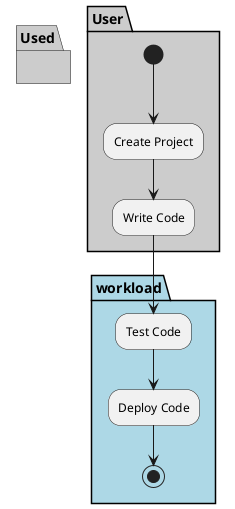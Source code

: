 @startuml

partition "workload" {

}

partition User  #cccccc {
  (*) --> "Create Project"
  --> "Write Code"
}

partition "workload" #lightblue {
  "Write Code" --> "Test Code"
  "Test Code" --> "Deploy Code"
  "Deploy Code" --> (*)
}

partition Used  #cccccc {
}
@enduml
